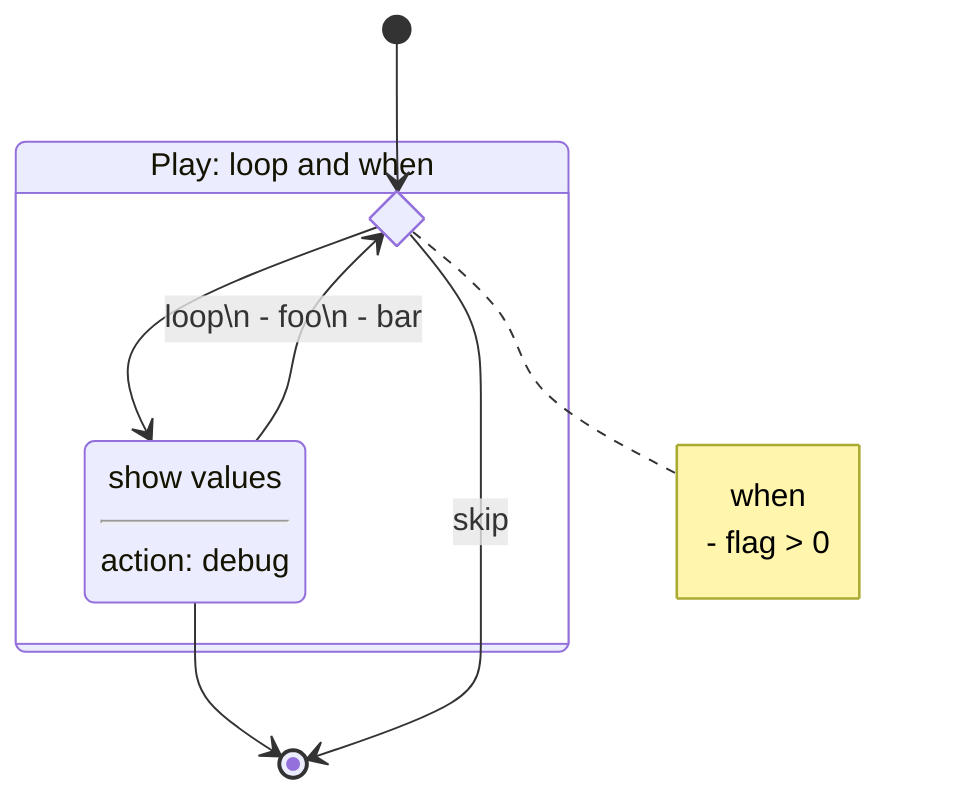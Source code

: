 stateDiagram-v2
    state "Play: loop and when" as play_1 {
        state task_1_when <<choice>>
        note right of task_1_when
            when
             - flag > 0
        end note
        state "show values<hr>action: debug" as task_1
    }
    [*] --> task_1_when
    task_1_when --> task_1
    task_1 --> [*]
    task_1_when --> [*] : skip
    task_1 --> task_1_when : loop\n - foo\n - bar